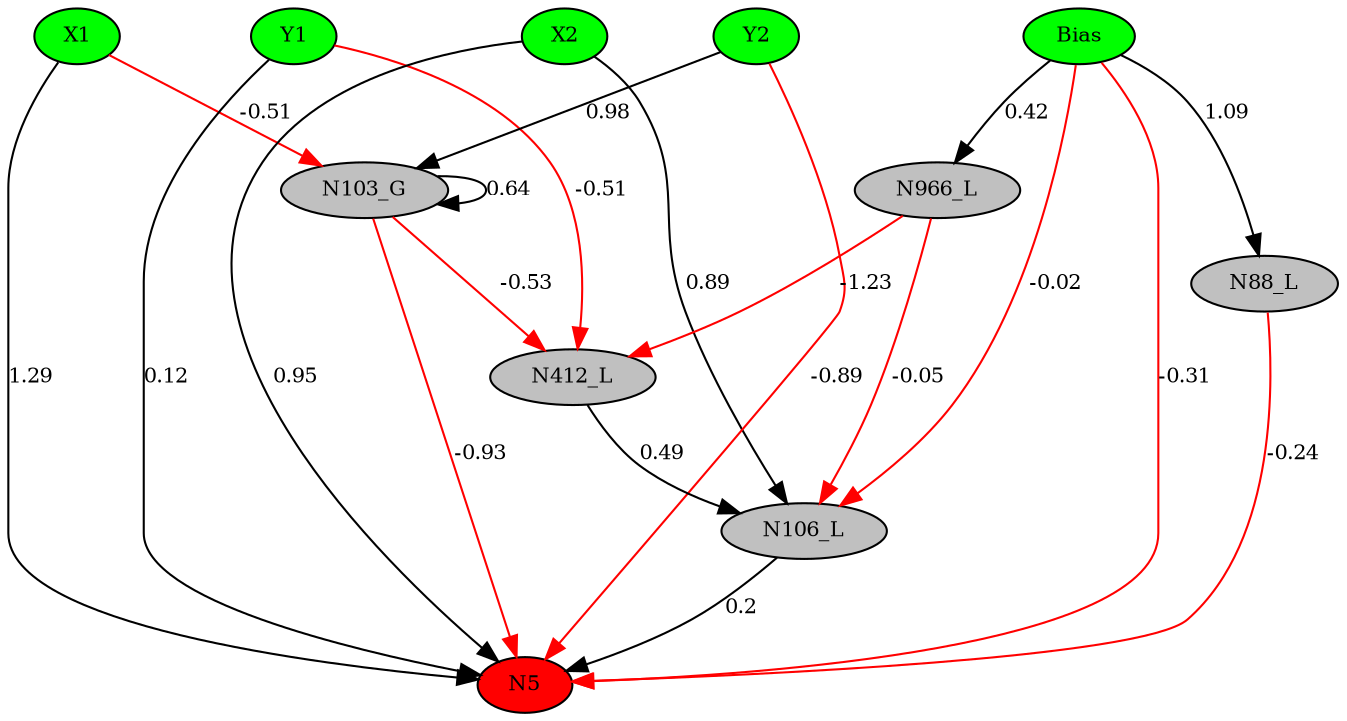 digraph g { 
N0 [shape=ellipse, label=Bias,fontsize=10,height=0.1,width=0.1,style=filled,fillcolor=green]
N1[shape=ellipse label=X1,fontsize=10,height=0.1,width=0.1,style=filled,fillcolor=green]
N2[shape=ellipse label=Y1,fontsize=10,height=0.1,width=0.1,style=filled,fillcolor=green]
N3[shape=ellipse label=X2,fontsize=10,height=0.1,width=0.1,style=filled,fillcolor=green]
N4[shape=ellipse label=Y2,fontsize=10,height=0.1,width=0.1,style=filled,fillcolor=green]
N5[shape=ellipse,fontsize = 10, height = 0.1, width = 0.1, style = filled, fillcolor = red]
N88[shape=ellipse, label=N88_L,fontsize=10,height=0.1,width=0.1,style=filled,fillcolor=gray]
N103[shape=ellipse, label=N103_G,fontsize=10,height=0.1,width=0.1,style=filled,fillcolor=gray]
N106[shape=ellipse, label=N106_L,fontsize=10,height=0.1,width=0.1,style=filled,fillcolor=gray]
N412[shape=ellipse, label=N412_L,fontsize=10,height=0.1,width=0.1,style=filled,fillcolor=gray]
N966[shape=ellipse, label=N966_L,fontsize=10,height=0.1,width=0.1,style=filled,fillcolor=gray]
N0 -> N5 [color=red] [arrowType=inv][ label=-0.31,fontsize=10]
N1 -> N5 [color=black] [ label=1.29,fontsize=10]
N2 -> N5 [color=black] [ label=0.12,fontsize=10]
N3 -> N5 [color=black] [ label=0.95,fontsize=10]
N4 -> N5 [color=red] [arrowType=inv][ label=-0.89,fontsize=10]
N0 -> N88 [color=black] [ label=1.09,fontsize=10]
N88 -> N5 [color=red] [arrowType=inv][ label=-0.24,fontsize=10]
N4 -> N103 [color=black] [ label=0.98,fontsize=10]
N103 -> N5 [color=red] [arrowType=inv][ label=-0.93,fontsize=10]
N106 -> N5 [color=black] [ label=0.2,fontsize=10]
N1 -> N103 [color=red] [arrowType=inv][ label=-0.51,fontsize=10]
N0 -> N106 [color=red] [arrowType=inv][ label=-0.02,fontsize=10]
N2 -> N412 [color=red] [arrowType=inv][ label=-0.51,fontsize=10]
N412 -> N106 [color=black] [ label=0.49,fontsize=10]
N0 -> N966 [color=black] [ label=0.42,fontsize=10]
N966 -> N106 [color=red] [arrowType=inv][ label=-0.05,fontsize=10]
N103 -> N103 [color=black] [ label=0.64,fontsize=10]
N966 -> N412 [color=red] [arrowType=inv][ label=-1.23,fontsize=10]
N3 -> N106 [color=black] [ label=0.89,fontsize=10]
N103 -> N412 [color=red] [arrowType=inv][ label=-0.53,fontsize=10]
 { rank=same; 
N5
 } 
 { rank=same; 
N1 ->N2 ->N3 ->N4 ->N0 [style=invis]
 } 
}
